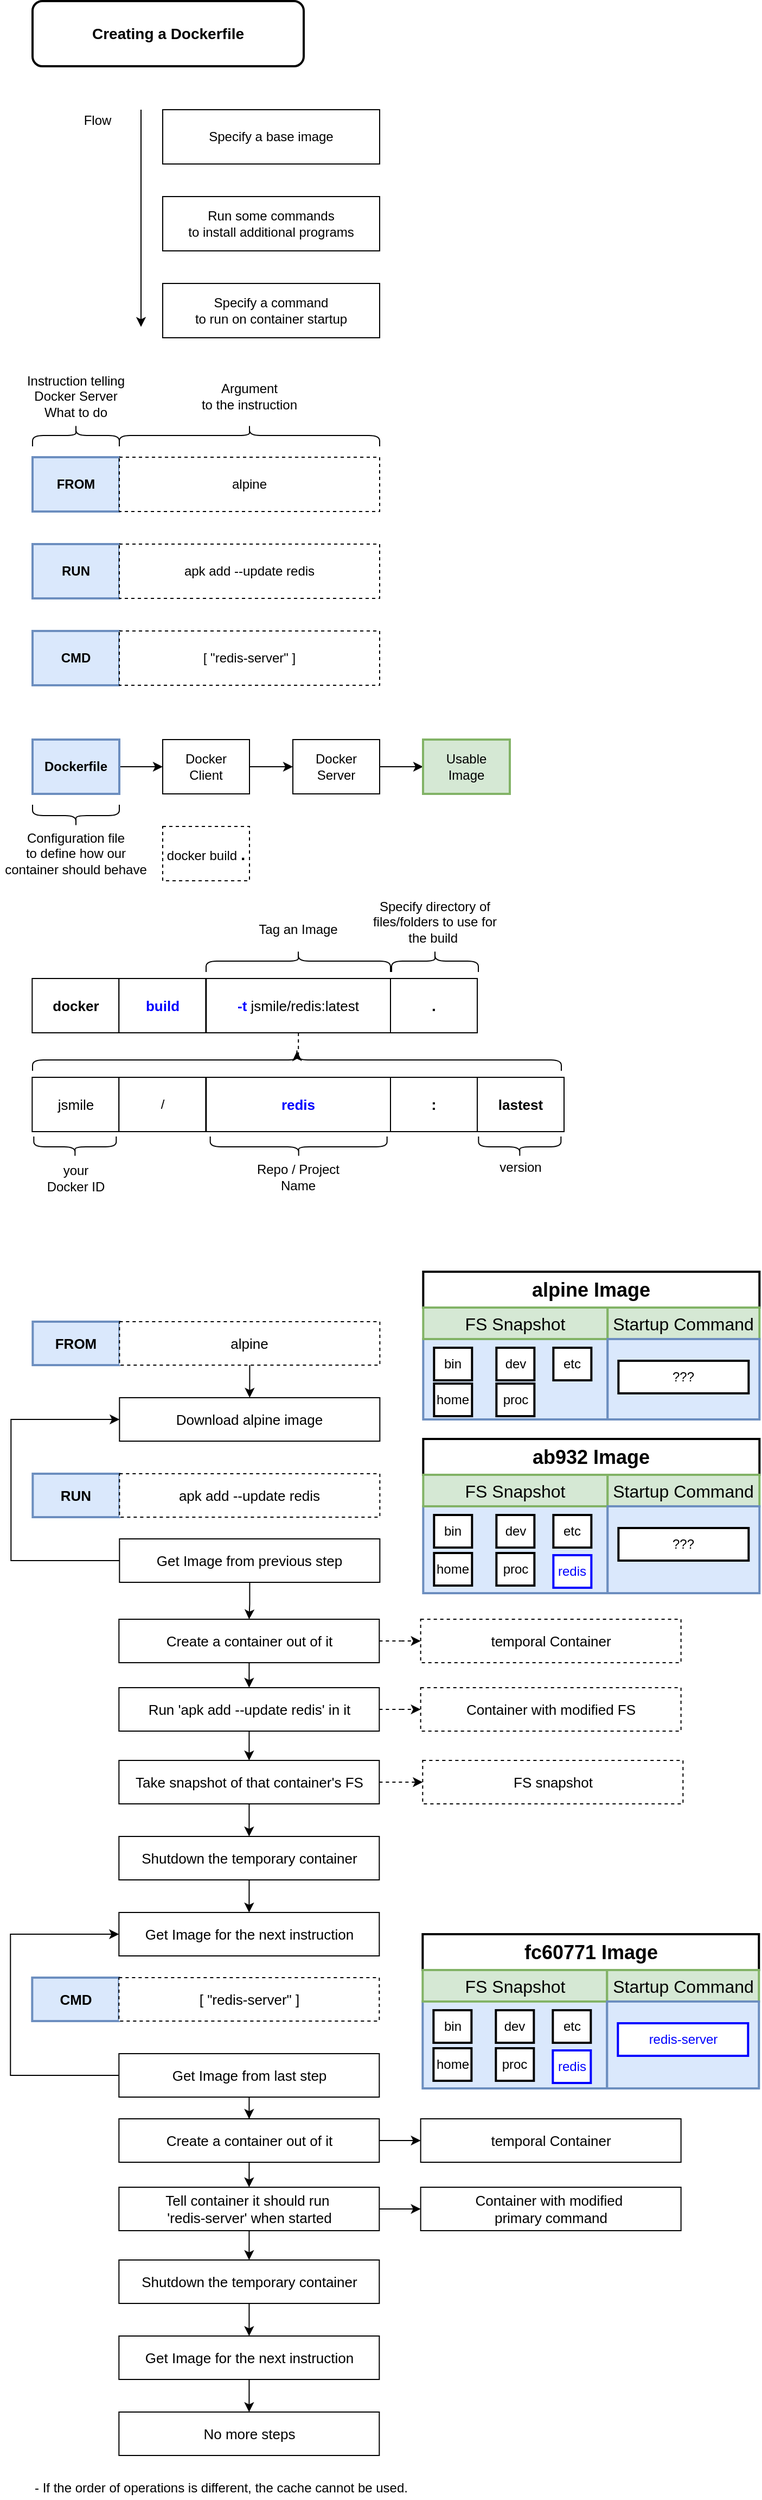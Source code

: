 <mxfile version="12.6.4" type="device"><diagram id="Uy5Cbin3FqZCIpAdYSjc" name="Page-1"><mxGraphModel dx="1635" dy="812" grid="1" gridSize="10" guides="1" tooltips="1" connect="1" arrows="1" fold="1" page="1" pageScale="1" pageWidth="827" pageHeight="1169" math="0" shadow="0"><root><mxCell id="0"/><mxCell id="1" parent="0"/><mxCell id="kt8GUu6DFn0lMNwV5Ej0-1" value="Specify a base image" style="rounded=0;whiteSpace=wrap;html=1;fontSize=12;" parent="1" vertex="1"><mxGeometry x="160" y="120" width="200" height="50" as="geometry"/></mxCell><mxCell id="kt8GUu6DFn0lMNwV5Ej0-2" value="Run some commands &lt;br style=&quot;font-size: 12px;&quot;&gt;to install additional programs" style="rounded=0;whiteSpace=wrap;html=1;fontSize=12;" parent="1" vertex="1"><mxGeometry x="160" y="200" width="200" height="50" as="geometry"/></mxCell><mxCell id="kt8GUu6DFn0lMNwV5Ej0-3" value="Specify a command &lt;br style=&quot;font-size: 12px;&quot;&gt;to run on container startup" style="rounded=0;whiteSpace=wrap;html=1;fontSize=12;" parent="1" vertex="1"><mxGeometry x="160" y="280" width="200" height="50" as="geometry"/></mxCell><mxCell id="kt8GUu6DFn0lMNwV5Ej0-4" value="" style="endArrow=classic;html=1;fontSize=12;" parent="1" edge="1"><mxGeometry width="50" height="50" relative="1" as="geometry"><mxPoint x="140" y="120" as="sourcePoint"/><mxPoint x="140" y="320" as="targetPoint"/></mxGeometry></mxCell><mxCell id="kt8GUu6DFn0lMNwV5Ej0-5" value="Flow" style="text;html=1;strokeColor=none;fillColor=none;align=center;verticalAlign=middle;whiteSpace=wrap;rounded=0;fontSize=12;" parent="1" vertex="1"><mxGeometry x="80" y="120" width="40" height="20" as="geometry"/></mxCell><mxCell id="kt8GUu6DFn0lMNwV5Ej0-7" value="&lt;font style=&quot;font-size: 14px&quot;&gt;&lt;b&gt;Creating a Dockerfile&lt;/b&gt;&lt;/font&gt;" style="rounded=1;whiteSpace=wrap;html=1;strokeWidth=2;" parent="1" vertex="1"><mxGeometry x="40" y="20" width="250" height="60" as="geometry"/></mxCell><mxCell id="kt8GUu6DFn0lMNwV5Ej0-8" value="FROM" style="rounded=0;whiteSpace=wrap;html=1;fontSize=12;fillColor=#dae8fc;strokeColor=#6c8ebf;strokeWidth=2;fontStyle=1" parent="1" vertex="1"><mxGeometry x="40" y="440" width="80" height="50" as="geometry"/></mxCell><mxCell id="kt8GUu6DFn0lMNwV5Ej0-9" value="alpine" style="rounded=0;whiteSpace=wrap;html=1;fontSize=12;dashed=1;" parent="1" vertex="1"><mxGeometry x="120" y="440" width="240" height="50" as="geometry"/></mxCell><mxCell id="kt8GUu6DFn0lMNwV5Ej0-10" value="" style="shape=curlyBracket;whiteSpace=wrap;html=1;rounded=1;strokeWidth=1;fontSize=12;rotation=90;" parent="1" vertex="1"><mxGeometry x="70" y="380" width="20" height="80" as="geometry"/></mxCell><mxCell id="kt8GUu6DFn0lMNwV5Ej0-11" value="Instruction telling Docker Server&lt;br&gt;What to do" style="text;html=1;strokeColor=none;fillColor=none;align=center;verticalAlign=middle;whiteSpace=wrap;rounded=0;fontSize=12;" parent="1" vertex="1"><mxGeometry x="20" y="359" width="120" height="50" as="geometry"/></mxCell><mxCell id="kt8GUu6DFn0lMNwV5Ej0-13" value="" style="shape=curlyBracket;whiteSpace=wrap;html=1;rounded=1;strokeWidth=1;fontSize=12;rotation=90;" parent="1" vertex="1"><mxGeometry x="230" y="300" width="20" height="240" as="geometry"/></mxCell><mxCell id="kt8GUu6DFn0lMNwV5Ej0-14" value="Argument &lt;br&gt;to the instruction" style="text;html=1;strokeColor=none;fillColor=none;align=center;verticalAlign=middle;whiteSpace=wrap;rounded=0;fontSize=12;" parent="1" vertex="1"><mxGeometry x="180" y="359" width="120" height="50" as="geometry"/></mxCell><mxCell id="kt8GUu6DFn0lMNwV5Ej0-15" value="RUN" style="rounded=0;whiteSpace=wrap;html=1;fontSize=12;fillColor=#dae8fc;strokeColor=#6c8ebf;strokeWidth=2;fontStyle=1" parent="1" vertex="1"><mxGeometry x="40" y="520" width="80" height="50" as="geometry"/></mxCell><mxCell id="kt8GUu6DFn0lMNwV5Ej0-16" value="apk add --update redis" style="rounded=0;whiteSpace=wrap;html=1;fontSize=12;dashed=1;" parent="1" vertex="1"><mxGeometry x="120" y="520" width="240" height="50" as="geometry"/></mxCell><mxCell id="kt8GUu6DFn0lMNwV5Ej0-17" value="CMD" style="rounded=0;whiteSpace=wrap;html=1;fontSize=12;fillColor=#dae8fc;strokeColor=#6c8ebf;strokeWidth=2;fontStyle=1" parent="1" vertex="1"><mxGeometry x="40" y="600" width="80" height="50" as="geometry"/></mxCell><mxCell id="kt8GUu6DFn0lMNwV5Ej0-18" value="[ &quot;redis-server&quot; ]" style="rounded=0;whiteSpace=wrap;html=1;fontSize=12;dashed=1;" parent="1" vertex="1"><mxGeometry x="120" y="600" width="240" height="50" as="geometry"/></mxCell><mxCell id="kt8GUu6DFn0lMNwV5Ej0-25" style="edgeStyle=orthogonalEdgeStyle;rounded=0;orthogonalLoop=1;jettySize=auto;html=1;entryX=0;entryY=0.5;entryDx=0;entryDy=0;fontSize=12;" parent="1" source="kt8GUu6DFn0lMNwV5Ej0-19" target="kt8GUu6DFn0lMNwV5Ej0-21" edge="1"><mxGeometry relative="1" as="geometry"/></mxCell><mxCell id="kt8GUu6DFn0lMNwV5Ej0-19" value="Dockerfile" style="rounded=0;whiteSpace=wrap;html=1;fontSize=12;fillColor=#dae8fc;strokeColor=#6c8ebf;strokeWidth=2;fontStyle=1" parent="1" vertex="1"><mxGeometry x="40" y="700" width="80" height="50" as="geometry"/></mxCell><mxCell id="kt8GUu6DFn0lMNwV5Ej0-26" style="edgeStyle=orthogonalEdgeStyle;rounded=0;orthogonalLoop=1;jettySize=auto;html=1;entryX=0;entryY=0.5;entryDx=0;entryDy=0;fontSize=12;" parent="1" source="kt8GUu6DFn0lMNwV5Ej0-21" target="kt8GUu6DFn0lMNwV5Ej0-22" edge="1"><mxGeometry relative="1" as="geometry"/></mxCell><mxCell id="kt8GUu6DFn0lMNwV5Ej0-21" value="Docker&lt;br&gt;Client" style="rounded=0;whiteSpace=wrap;html=1;strokeWidth=1;fontSize=12;" parent="1" vertex="1"><mxGeometry x="160" y="700" width="80" height="50" as="geometry"/></mxCell><mxCell id="kt8GUu6DFn0lMNwV5Ej0-27" style="edgeStyle=orthogonalEdgeStyle;rounded=0;orthogonalLoop=1;jettySize=auto;html=1;entryX=0;entryY=0.5;entryDx=0;entryDy=0;fontSize=12;" parent="1" source="kt8GUu6DFn0lMNwV5Ej0-22" target="kt8GUu6DFn0lMNwV5Ej0-23" edge="1"><mxGeometry relative="1" as="geometry"/></mxCell><mxCell id="kt8GUu6DFn0lMNwV5Ej0-22" value="Docker&lt;br&gt;Server" style="rounded=0;whiteSpace=wrap;html=1;strokeWidth=1;fontSize=12;" parent="1" vertex="1"><mxGeometry x="280" y="700" width="80" height="50" as="geometry"/></mxCell><mxCell id="kt8GUu6DFn0lMNwV5Ej0-23" value="Usable&lt;br&gt;Image" style="rounded=0;whiteSpace=wrap;html=1;strokeWidth=2;fontSize=12;fillColor=#d5e8d4;strokeColor=#82b366;" parent="1" vertex="1"><mxGeometry x="400" y="700" width="80" height="50" as="geometry"/></mxCell><mxCell id="kt8GUu6DFn0lMNwV5Ej0-28" value="" style="shape=curlyBracket;whiteSpace=wrap;html=1;rounded=1;strokeWidth=1;fontSize=12;rotation=-90;" parent="1" vertex="1"><mxGeometry x="70" y="730" width="20" height="80" as="geometry"/></mxCell><mxCell id="kt8GUu6DFn0lMNwV5Ej0-29" value="Configuration file&lt;br&gt;to define how our container should behave" style="text;html=1;strokeColor=none;fillColor=none;align=center;verticalAlign=middle;whiteSpace=wrap;rounded=0;fontSize=12;" parent="1" vertex="1"><mxGeometry x="10" y="780" width="140" height="50" as="geometry"/></mxCell><mxCell id="kt8GUu6DFn0lMNwV5Ej0-30" value="docker build &lt;b&gt;&lt;font style=&quot;font-size: 15px&quot;&gt;.&lt;/font&gt;&lt;/b&gt;" style="rounded=0;whiteSpace=wrap;html=1;fontSize=12;dashed=1;" parent="1" vertex="1"><mxGeometry x="160" y="780" width="80" height="50" as="geometry"/></mxCell><mxCell id="kt8GUu6DFn0lMNwV5Ej0-31" value="FROM" style="rounded=0;whiteSpace=wrap;html=1;fontSize=13;fillColor=#dae8fc;strokeColor=#6c8ebf;strokeWidth=2;fontStyle=1" parent="1" vertex="1"><mxGeometry x="40.17" y="1236" width="80" height="40" as="geometry"/></mxCell><mxCell id="kt8GUu6DFn0lMNwV5Ej0-35" style="edgeStyle=orthogonalEdgeStyle;rounded=0;orthogonalLoop=1;jettySize=auto;html=1;entryX=0.5;entryY=0;entryDx=0;entryDy=0;fontSize=12;" parent="1" source="kt8GUu6DFn0lMNwV5Ej0-32" target="kt8GUu6DFn0lMNwV5Ej0-34" edge="1"><mxGeometry relative="1" as="geometry"/></mxCell><mxCell id="kt8GUu6DFn0lMNwV5Ej0-32" value="alpine" style="rounded=0;whiteSpace=wrap;html=1;fontSize=13;dashed=1;" parent="1" vertex="1"><mxGeometry x="120.17" y="1236" width="240" height="40" as="geometry"/></mxCell><mxCell id="kt8GUu6DFn0lMNwV5Ej0-34" value="Download alpine image" style="rounded=0;whiteSpace=wrap;html=1;fontSize=13;" parent="1" vertex="1"><mxGeometry x="120.17" y="1306" width="240" height="40" as="geometry"/></mxCell><mxCell id="kt8GUu6DFn0lMNwV5Ej0-36" value="RUN" style="rounded=0;whiteSpace=wrap;html=1;fontSize=13;fillColor=#dae8fc;strokeColor=#6c8ebf;strokeWidth=2;fontStyle=1" parent="1" vertex="1"><mxGeometry x="40.17" y="1376" width="80" height="40" as="geometry"/></mxCell><mxCell id="kt8GUu6DFn0lMNwV5Ej0-37" value="apk add --update redis" style="rounded=0;whiteSpace=wrap;html=1;fontSize=13;dashed=1;" parent="1" vertex="1"><mxGeometry x="120.17" y="1376" width="240" height="40" as="geometry"/></mxCell><mxCell id="kt8GUu6DFn0lMNwV5Ej0-40" style="edgeStyle=orthogonalEdgeStyle;rounded=0;orthogonalLoop=1;jettySize=auto;html=1;entryX=0;entryY=0.5;entryDx=0;entryDy=0;fontSize=12;exitX=0;exitY=0.5;exitDx=0;exitDy=0;" parent="1" source="kt8GUu6DFn0lMNwV5Ej0-38" target="kt8GUu6DFn0lMNwV5Ej0-34" edge="1"><mxGeometry relative="1" as="geometry"><Array as="points"><mxPoint x="20.17" y="1456"/><mxPoint x="20.17" y="1326"/></Array></mxGeometry></mxCell><mxCell id="kt8GUu6DFn0lMNwV5Ej0-45" style="edgeStyle=orthogonalEdgeStyle;rounded=0;orthogonalLoop=1;jettySize=auto;html=1;entryX=0.5;entryY=0;entryDx=0;entryDy=0;fontSize=12;" parent="1" source="kt8GUu6DFn0lMNwV5Ej0-38" target="kt8GUu6DFn0lMNwV5Ej0-41" edge="1"><mxGeometry relative="1" as="geometry"/></mxCell><mxCell id="kt8GUu6DFn0lMNwV5Ej0-38" value="Get Image from previous step" style="rounded=0;whiteSpace=wrap;html=1;fontSize=13;" parent="1" vertex="1"><mxGeometry x="120.17" y="1436" width="240" height="40" as="geometry"/></mxCell><mxCell id="kt8GUu6DFn0lMNwV5Ej0-48" style="edgeStyle=orthogonalEdgeStyle;rounded=0;orthogonalLoop=1;jettySize=auto;html=1;entryX=0;entryY=0.5;entryDx=0;entryDy=0;fontSize=12;dashed=1;" parent="1" source="kt8GUu6DFn0lMNwV5Ej0-41" target="kt8GUu6DFn0lMNwV5Ej0-42" edge="1"><mxGeometry relative="1" as="geometry"/></mxCell><mxCell id="kt8GUu6DFn0lMNwV5Ej0-53" style="edgeStyle=orthogonalEdgeStyle;rounded=0;orthogonalLoop=1;jettySize=auto;html=1;entryX=0.5;entryY=0;entryDx=0;entryDy=0;fontSize=12;" parent="1" source="kt8GUu6DFn0lMNwV5Ej0-41" target="kt8GUu6DFn0lMNwV5Ej0-46" edge="1"><mxGeometry relative="1" as="geometry"/></mxCell><mxCell id="kt8GUu6DFn0lMNwV5Ej0-41" value="Create a container out of it" style="rounded=0;whiteSpace=wrap;html=1;fontSize=13;" parent="1" vertex="1"><mxGeometry x="119.67" y="1510" width="240" height="40" as="geometry"/></mxCell><mxCell id="kt8GUu6DFn0lMNwV5Ej0-42" value="temporal Container" style="rounded=0;whiteSpace=wrap;html=1;fontSize=13;dashed=1;" parent="1" vertex="1"><mxGeometry x="397.82" y="1510" width="240" height="40" as="geometry"/></mxCell><mxCell id="kt8GUu6DFn0lMNwV5Ej0-49" style="edgeStyle=orthogonalEdgeStyle;rounded=0;orthogonalLoop=1;jettySize=auto;html=1;entryX=0;entryY=0.5;entryDx=0;entryDy=0;fontSize=12;dashed=1;" parent="1" source="kt8GUu6DFn0lMNwV5Ej0-46" target="kt8GUu6DFn0lMNwV5Ej0-47" edge="1"><mxGeometry relative="1" as="geometry"/></mxCell><mxCell id="kt8GUu6DFn0lMNwV5Ej0-54" style="edgeStyle=orthogonalEdgeStyle;rounded=0;orthogonalLoop=1;jettySize=auto;html=1;entryX=0.5;entryY=0;entryDx=0;entryDy=0;fontSize=12;" parent="1" source="kt8GUu6DFn0lMNwV5Ej0-46" target="kt8GUu6DFn0lMNwV5Ej0-50" edge="1"><mxGeometry relative="1" as="geometry"/></mxCell><mxCell id="kt8GUu6DFn0lMNwV5Ej0-46" value="Run 'apk add --update redis' in it" style="rounded=0;whiteSpace=wrap;html=1;fontSize=13;" parent="1" vertex="1"><mxGeometry x="119.67" y="1573" width="240" height="40" as="geometry"/></mxCell><mxCell id="kt8GUu6DFn0lMNwV5Ej0-47" value="Container with modified FS" style="rounded=0;whiteSpace=wrap;html=1;fontSize=13;dashed=1;" parent="1" vertex="1"><mxGeometry x="397.82" y="1573" width="240" height="40" as="geometry"/></mxCell><mxCell id="kt8GUu6DFn0lMNwV5Ej0-52" style="edgeStyle=orthogonalEdgeStyle;rounded=0;orthogonalLoop=1;jettySize=auto;html=1;entryX=0;entryY=0.5;entryDx=0;entryDy=0;fontSize=12;dashed=1;" parent="1" source="kt8GUu6DFn0lMNwV5Ej0-50" target="kt8GUu6DFn0lMNwV5Ej0-51" edge="1"><mxGeometry relative="1" as="geometry"/></mxCell><mxCell id="kt8GUu6DFn0lMNwV5Ej0-56" style="edgeStyle=orthogonalEdgeStyle;rounded=0;orthogonalLoop=1;jettySize=auto;html=1;entryX=0.5;entryY=0;entryDx=0;entryDy=0;fontSize=12;" parent="1" source="kt8GUu6DFn0lMNwV5Ej0-50" target="kt8GUu6DFn0lMNwV5Ej0-55" edge="1"><mxGeometry relative="1" as="geometry"/></mxCell><mxCell id="kt8GUu6DFn0lMNwV5Ej0-50" value="Take snapshot of that container's FS" style="rounded=0;whiteSpace=wrap;html=1;fontSize=13;" parent="1" vertex="1"><mxGeometry x="119.67" y="1640" width="240" height="40" as="geometry"/></mxCell><mxCell id="kt8GUu6DFn0lMNwV5Ej0-51" value="FS snapshot" style="rounded=0;whiteSpace=wrap;html=1;fontSize=13;dashed=1;" parent="1" vertex="1"><mxGeometry x="399.67" y="1640" width="240" height="40" as="geometry"/></mxCell><mxCell id="kt8GUu6DFn0lMNwV5Ej0-60" style="edgeStyle=orthogonalEdgeStyle;rounded=0;orthogonalLoop=1;jettySize=auto;html=1;entryX=0.5;entryY=0;entryDx=0;entryDy=0;fontSize=12;" parent="1" source="kt8GUu6DFn0lMNwV5Ej0-55" target="kt8GUu6DFn0lMNwV5Ej0-59" edge="1"><mxGeometry relative="1" as="geometry"/></mxCell><mxCell id="kt8GUu6DFn0lMNwV5Ej0-55" value="Shutdown the temporary container" style="rounded=0;whiteSpace=wrap;html=1;fontSize=13;" parent="1" vertex="1"><mxGeometry x="119.67" y="1710" width="240" height="40" as="geometry"/></mxCell><mxCell id="kt8GUu6DFn0lMNwV5Ej0-57" value="CMD" style="rounded=0;whiteSpace=wrap;html=1;fontSize=13;fillColor=#dae8fc;strokeColor=#6c8ebf;strokeWidth=2;fontStyle=1" parent="1" vertex="1"><mxGeometry x="39.67" y="1840" width="80" height="40" as="geometry"/></mxCell><mxCell id="kt8GUu6DFn0lMNwV5Ej0-58" value="[ &quot;redis-server&quot; ]" style="rounded=0;whiteSpace=wrap;html=1;fontSize=13;dashed=1;" parent="1" vertex="1"><mxGeometry x="119.67" y="1840" width="240" height="40" as="geometry"/></mxCell><mxCell id="kt8GUu6DFn0lMNwV5Ej0-59" value="Get Image for the next instruction" style="rounded=0;whiteSpace=wrap;html=1;fontSize=13;" parent="1" vertex="1"><mxGeometry x="119.67" y="1780" width="240" height="40" as="geometry"/></mxCell><mxCell id="kt8GUu6DFn0lMNwV5Ej0-61" style="edgeStyle=orthogonalEdgeStyle;rounded=0;orthogonalLoop=1;jettySize=auto;html=1;entryX=0.5;entryY=0;entryDx=0;entryDy=0;fontSize=12;" parent="1" source="kt8GUu6DFn0lMNwV5Ej0-62" target="kt8GUu6DFn0lMNwV5Ej0-65" edge="1"><mxGeometry relative="1" as="geometry"/></mxCell><mxCell id="kt8GUu6DFn0lMNwV5Ej0-78" style="edgeStyle=orthogonalEdgeStyle;rounded=0;orthogonalLoop=1;jettySize=auto;html=1;entryX=0;entryY=0.5;entryDx=0;entryDy=0;fontSize=12;exitX=0;exitY=0.5;exitDx=0;exitDy=0;" parent="1" source="kt8GUu6DFn0lMNwV5Ej0-62" target="kt8GUu6DFn0lMNwV5Ej0-59" edge="1"><mxGeometry relative="1" as="geometry"><Array as="points"><mxPoint x="19.67" y="1930"/><mxPoint x="19.67" y="1800"/></Array></mxGeometry></mxCell><mxCell id="kt8GUu6DFn0lMNwV5Ej0-62" value="Get Image from last step" style="rounded=0;whiteSpace=wrap;html=1;fontSize=13;" parent="1" vertex="1"><mxGeometry x="119.67" y="1910" width="240" height="40" as="geometry"/></mxCell><mxCell id="kt8GUu6DFn0lMNwV5Ej0-63" style="edgeStyle=orthogonalEdgeStyle;rounded=0;orthogonalLoop=1;jettySize=auto;html=1;entryX=0;entryY=0.5;entryDx=0;entryDy=0;fontSize=12;" parent="1" source="kt8GUu6DFn0lMNwV5Ej0-65" target="kt8GUu6DFn0lMNwV5Ej0-66" edge="1"><mxGeometry relative="1" as="geometry"/></mxCell><mxCell id="kt8GUu6DFn0lMNwV5Ej0-64" style="edgeStyle=orthogonalEdgeStyle;rounded=0;orthogonalLoop=1;jettySize=auto;html=1;entryX=0.5;entryY=0;entryDx=0;entryDy=0;fontSize=12;" parent="1" source="kt8GUu6DFn0lMNwV5Ej0-65" target="kt8GUu6DFn0lMNwV5Ej0-69" edge="1"><mxGeometry relative="1" as="geometry"/></mxCell><mxCell id="kt8GUu6DFn0lMNwV5Ej0-65" value="Create a container out of it" style="rounded=0;whiteSpace=wrap;html=1;fontSize=13;" parent="1" vertex="1"><mxGeometry x="119.67" y="1970" width="240" height="40" as="geometry"/></mxCell><mxCell id="kt8GUu6DFn0lMNwV5Ej0-66" value="temporal Container" style="rounded=0;whiteSpace=wrap;html=1;fontSize=13;" parent="1" vertex="1"><mxGeometry x="397.82" y="1970" width="240" height="40" as="geometry"/></mxCell><mxCell id="kt8GUu6DFn0lMNwV5Ej0-67" style="edgeStyle=orthogonalEdgeStyle;rounded=0;orthogonalLoop=1;jettySize=auto;html=1;entryX=0;entryY=0.5;entryDx=0;entryDy=0;fontSize=12;" parent="1" source="kt8GUu6DFn0lMNwV5Ej0-69" target="kt8GUu6DFn0lMNwV5Ej0-70" edge="1"><mxGeometry relative="1" as="geometry"/></mxCell><mxCell id="kt8GUu6DFn0lMNwV5Ej0-68" style="edgeStyle=orthogonalEdgeStyle;rounded=0;orthogonalLoop=1;jettySize=auto;html=1;entryX=0.5;entryY=0;entryDx=0;entryDy=0;fontSize=12;" parent="1" source="kt8GUu6DFn0lMNwV5Ej0-69" target="kt8GUu6DFn0lMNwV5Ej0-73" edge="1"><mxGeometry relative="1" as="geometry"/></mxCell><mxCell id="kt8GUu6DFn0lMNwV5Ej0-69" value="Tell container it should run&amp;nbsp;&lt;br style=&quot;font-size: 13px;&quot;&gt;'redis-server' when started" style="rounded=0;whiteSpace=wrap;html=1;fontSize=13;" parent="1" vertex="1"><mxGeometry x="119.67" y="2033" width="240" height="40" as="geometry"/></mxCell><mxCell id="kt8GUu6DFn0lMNwV5Ej0-70" value="Container with modified&amp;nbsp;&lt;br style=&quot;font-size: 13px;&quot;&gt;primary command" style="rounded=0;whiteSpace=wrap;html=1;fontSize=13;" parent="1" vertex="1"><mxGeometry x="397.82" y="2033" width="240" height="40" as="geometry"/></mxCell><mxCell id="kt8GUu6DFn0lMNwV5Ej0-72" style="edgeStyle=orthogonalEdgeStyle;rounded=0;orthogonalLoop=1;jettySize=auto;html=1;entryX=0.5;entryY=0;entryDx=0;entryDy=0;fontSize=12;" parent="1" source="kt8GUu6DFn0lMNwV5Ej0-73" target="kt8GUu6DFn0lMNwV5Ej0-76" edge="1"><mxGeometry relative="1" as="geometry"/></mxCell><mxCell id="kt8GUu6DFn0lMNwV5Ej0-73" value="Shutdown the temporary container" style="rounded=0;whiteSpace=wrap;html=1;fontSize=13;" parent="1" vertex="1"><mxGeometry x="119.67" y="2100" width="240" height="40" as="geometry"/></mxCell><mxCell id="kt8GUu6DFn0lMNwV5Ej0-75" style="edgeStyle=orthogonalEdgeStyle;rounded=0;orthogonalLoop=1;jettySize=auto;html=1;entryX=0.5;entryY=0;entryDx=0;entryDy=0;fontSize=12;" parent="1" source="kt8GUu6DFn0lMNwV5Ej0-76" target="kt8GUu6DFn0lMNwV5Ej0-77" edge="1"><mxGeometry relative="1" as="geometry"/></mxCell><mxCell id="kt8GUu6DFn0lMNwV5Ej0-76" value="Get Image for the next instruction" style="rounded=0;whiteSpace=wrap;html=1;fontSize=13;" parent="1" vertex="1"><mxGeometry x="119.67" y="2170" width="240" height="40" as="geometry"/></mxCell><mxCell id="kt8GUu6DFn0lMNwV5Ej0-77" value="No more steps" style="rounded=0;whiteSpace=wrap;html=1;fontSize=13;" parent="1" vertex="1"><mxGeometry x="119.67" y="2240" width="240" height="40" as="geometry"/></mxCell><mxCell id="kt8GUu6DFn0lMNwV5Ej0-79" value="" style="rounded=0;whiteSpace=wrap;html=1;strokeWidth=2;fontSize=14;align=center;fillColor=#dae8fc;strokeColor=#6c8ebf;" parent="1" vertex="1"><mxGeometry x="400.17" y="1252" width="170" height="74" as="geometry"/></mxCell><mxCell id="kt8GUu6DFn0lMNwV5Ej0-80" value="alpine Image" style="rounded=0;whiteSpace=wrap;html=1;strokeWidth=2;fontSize=18;align=center;fillColor=#ffffff;strokeColor=#000000;fontStyle=1" parent="1" vertex="1"><mxGeometry x="400.17" y="1190" width="310" height="33" as="geometry"/></mxCell><mxCell id="kt8GUu6DFn0lMNwV5Ej0-81" value="bin" style="rounded=0;whiteSpace=wrap;html=1;strokeWidth=2;fontSize=12;align=center;" parent="1" vertex="1"><mxGeometry x="410.17" y="1260" width="35" height="30" as="geometry"/></mxCell><mxCell id="kt8GUu6DFn0lMNwV5Ej0-82" value="FS Snapshot" style="rounded=0;whiteSpace=wrap;html=1;strokeWidth=2;fontSize=16;align=center;fillColor=#d5e8d4;strokeColor=#82b366;fontStyle=0" parent="1" vertex="1"><mxGeometry x="400.17" y="1223" width="170" height="29" as="geometry"/></mxCell><mxCell id="kt8GUu6DFn0lMNwV5Ej0-83" value="Startup Command" style="rounded=0;whiteSpace=wrap;html=1;strokeWidth=2;fontSize=16;align=center;fillColor=#d5e8d4;strokeColor=#82b366;fontStyle=0" parent="1" vertex="1"><mxGeometry x="570.17" y="1223" width="140" height="29" as="geometry"/></mxCell><mxCell id="kt8GUu6DFn0lMNwV5Ej0-84" value="" style="rounded=0;whiteSpace=wrap;html=1;strokeWidth=2;fontSize=14;align=center;fillColor=#dae8fc;strokeColor=#6c8ebf;" parent="1" vertex="1"><mxGeometry x="570.17" y="1252" width="140" height="74" as="geometry"/></mxCell><mxCell id="kt8GUu6DFn0lMNwV5Ej0-85" value="???" style="rounded=0;whiteSpace=wrap;html=1;strokeWidth=2;fontSize=12;align=center;" parent="1" vertex="1"><mxGeometry x="580.17" y="1272" width="120" height="30" as="geometry"/></mxCell><mxCell id="kt8GUu6DFn0lMNwV5Ej0-86" value="dev" style="rounded=0;whiteSpace=wrap;html=1;strokeWidth=2;fontSize=12;align=center;" parent="1" vertex="1"><mxGeometry x="467.67" y="1260" width="35" height="30" as="geometry"/></mxCell><mxCell id="kt8GUu6DFn0lMNwV5Ej0-87" value="etc" style="rounded=0;whiteSpace=wrap;html=1;strokeWidth=2;fontSize=12;align=center;" parent="1" vertex="1"><mxGeometry x="520.17" y="1260" width="35" height="30" as="geometry"/></mxCell><mxCell id="kt8GUu6DFn0lMNwV5Ej0-89" value="home" style="rounded=0;whiteSpace=wrap;html=1;strokeWidth=2;fontSize=12;align=center;" parent="1" vertex="1"><mxGeometry x="410.17" y="1293" width="35" height="30" as="geometry"/></mxCell><mxCell id="kt8GUu6DFn0lMNwV5Ej0-90" value="proc" style="rounded=0;whiteSpace=wrap;html=1;strokeWidth=2;fontSize=12;align=center;" parent="1" vertex="1"><mxGeometry x="467.67" y="1293" width="35" height="30" as="geometry"/></mxCell><mxCell id="kt8GUu6DFn0lMNwV5Ej0-91" value="" style="rounded=0;whiteSpace=wrap;html=1;strokeWidth=2;fontSize=14;align=center;fillColor=#dae8fc;strokeColor=#6c8ebf;" parent="1" vertex="1"><mxGeometry x="400.17" y="1406" width="170" height="80" as="geometry"/></mxCell><mxCell id="kt8GUu6DFn0lMNwV5Ej0-92" value="ab932 Image" style="rounded=0;whiteSpace=wrap;html=1;strokeWidth=2;fontSize=18;align=center;fillColor=#ffffff;strokeColor=#000000;fontStyle=1" parent="1" vertex="1"><mxGeometry x="400.17" y="1344" width="310" height="33" as="geometry"/></mxCell><mxCell id="kt8GUu6DFn0lMNwV5Ej0-93" value="bin" style="rounded=0;whiteSpace=wrap;html=1;strokeWidth=2;fontSize=12;align=center;" parent="1" vertex="1"><mxGeometry x="410.17" y="1414" width="35" height="30" as="geometry"/></mxCell><mxCell id="kt8GUu6DFn0lMNwV5Ej0-94" value="FS Snapshot" style="rounded=0;whiteSpace=wrap;html=1;strokeWidth=2;fontSize=16;align=center;fillColor=#d5e8d4;strokeColor=#82b366;fontStyle=0" parent="1" vertex="1"><mxGeometry x="400.17" y="1377" width="170" height="29" as="geometry"/></mxCell><mxCell id="kt8GUu6DFn0lMNwV5Ej0-95" value="Startup Command" style="rounded=0;whiteSpace=wrap;html=1;strokeWidth=2;fontSize=16;align=center;fillColor=#d5e8d4;strokeColor=#82b366;fontStyle=0" parent="1" vertex="1"><mxGeometry x="570.17" y="1377" width="140" height="29" as="geometry"/></mxCell><mxCell id="kt8GUu6DFn0lMNwV5Ej0-96" value="" style="rounded=0;whiteSpace=wrap;html=1;strokeWidth=2;fontSize=14;align=center;fillColor=#dae8fc;strokeColor=#6c8ebf;" parent="1" vertex="1"><mxGeometry x="570.17" y="1406" width="140" height="80" as="geometry"/></mxCell><mxCell id="kt8GUu6DFn0lMNwV5Ej0-97" value="???" style="rounded=0;whiteSpace=wrap;html=1;strokeWidth=2;fontSize=12;align=center;" parent="1" vertex="1"><mxGeometry x="580.17" y="1426" width="120" height="30" as="geometry"/></mxCell><mxCell id="kt8GUu6DFn0lMNwV5Ej0-98" value="dev" style="rounded=0;whiteSpace=wrap;html=1;strokeWidth=2;fontSize=12;align=center;" parent="1" vertex="1"><mxGeometry x="467.67" y="1414" width="35" height="30" as="geometry"/></mxCell><mxCell id="kt8GUu6DFn0lMNwV5Ej0-99" value="etc" style="rounded=0;whiteSpace=wrap;html=1;strokeWidth=2;fontSize=12;align=center;" parent="1" vertex="1"><mxGeometry x="520.17" y="1414" width="35" height="30" as="geometry"/></mxCell><mxCell id="kt8GUu6DFn0lMNwV5Ej0-100" value="home" style="rounded=0;whiteSpace=wrap;html=1;strokeWidth=2;fontSize=12;align=center;" parent="1" vertex="1"><mxGeometry x="410.17" y="1449" width="35" height="30" as="geometry"/></mxCell><mxCell id="kt8GUu6DFn0lMNwV5Ej0-101" value="proc" style="rounded=0;whiteSpace=wrap;html=1;strokeWidth=2;fontSize=12;align=center;" parent="1" vertex="1"><mxGeometry x="467.67" y="1449" width="35" height="30" as="geometry"/></mxCell><mxCell id="kt8GUu6DFn0lMNwV5Ej0-102" value="&lt;font color=&quot;#0000ff&quot;&gt;redis&lt;/font&gt;" style="rounded=0;whiteSpace=wrap;html=1;strokeWidth=2;fontSize=12;align=center;strokeColor=#0000FF;" parent="1" vertex="1"><mxGeometry x="520.17" y="1451" width="35" height="30" as="geometry"/></mxCell><mxCell id="kt8GUu6DFn0lMNwV5Ej0-104" value="" style="rounded=0;whiteSpace=wrap;html=1;strokeWidth=2;fontSize=14;align=center;fillColor=#dae8fc;strokeColor=#6c8ebf;" parent="1" vertex="1"><mxGeometry x="399.67" y="1862" width="170" height="80" as="geometry"/></mxCell><mxCell id="kt8GUu6DFn0lMNwV5Ej0-105" value="fc60771 Image" style="rounded=0;whiteSpace=wrap;html=1;strokeWidth=2;fontSize=18;align=center;fillColor=#ffffff;strokeColor=#000000;fontStyle=1" parent="1" vertex="1"><mxGeometry x="399.67" y="1800" width="310" height="33" as="geometry"/></mxCell><mxCell id="kt8GUu6DFn0lMNwV5Ej0-106" value="bin" style="rounded=0;whiteSpace=wrap;html=1;strokeWidth=2;fontSize=12;align=center;" parent="1" vertex="1"><mxGeometry x="409.67" y="1870" width="35" height="30" as="geometry"/></mxCell><mxCell id="kt8GUu6DFn0lMNwV5Ej0-107" value="FS Snapshot" style="rounded=0;whiteSpace=wrap;html=1;strokeWidth=2;fontSize=16;align=center;fillColor=#d5e8d4;strokeColor=#82b366;fontStyle=0" parent="1" vertex="1"><mxGeometry x="399.67" y="1833" width="170" height="29" as="geometry"/></mxCell><mxCell id="kt8GUu6DFn0lMNwV5Ej0-108" value="Startup Command" style="rounded=0;whiteSpace=wrap;html=1;strokeWidth=2;fontSize=16;align=center;fillColor=#d5e8d4;strokeColor=#82b366;fontStyle=0" parent="1" vertex="1"><mxGeometry x="569.67" y="1833" width="140" height="29" as="geometry"/></mxCell><mxCell id="kt8GUu6DFn0lMNwV5Ej0-109" value="" style="rounded=0;whiteSpace=wrap;html=1;strokeWidth=2;fontSize=14;align=center;fillColor=#dae8fc;strokeColor=#6c8ebf;" parent="1" vertex="1"><mxGeometry x="569.67" y="1862" width="140" height="80" as="geometry"/></mxCell><mxCell id="kt8GUu6DFn0lMNwV5Ej0-110" value="redis-server" style="rounded=0;whiteSpace=wrap;html=1;strokeWidth=2;fontSize=12;align=center;fontColor=#0000FF;strokeColor=#0000FF;" parent="1" vertex="1"><mxGeometry x="579.67" y="1882" width="120" height="30" as="geometry"/></mxCell><mxCell id="kt8GUu6DFn0lMNwV5Ej0-111" value="dev" style="rounded=0;whiteSpace=wrap;html=1;strokeWidth=2;fontSize=12;align=center;" parent="1" vertex="1"><mxGeometry x="467.17" y="1870" width="35" height="30" as="geometry"/></mxCell><mxCell id="kt8GUu6DFn0lMNwV5Ej0-112" value="etc" style="rounded=0;whiteSpace=wrap;html=1;strokeWidth=2;fontSize=12;align=center;" parent="1" vertex="1"><mxGeometry x="519.67" y="1870" width="35" height="30" as="geometry"/></mxCell><mxCell id="kt8GUu6DFn0lMNwV5Ej0-113" value="home" style="rounded=0;whiteSpace=wrap;html=1;strokeWidth=2;fontSize=12;align=center;" parent="1" vertex="1"><mxGeometry x="409.67" y="1905" width="35" height="30" as="geometry"/></mxCell><mxCell id="kt8GUu6DFn0lMNwV5Ej0-114" value="proc" style="rounded=0;whiteSpace=wrap;html=1;strokeWidth=2;fontSize=12;align=center;" parent="1" vertex="1"><mxGeometry x="467.17" y="1905" width="35" height="30" as="geometry"/></mxCell><mxCell id="kt8GUu6DFn0lMNwV5Ej0-115" value="&lt;font color=&quot;#0000ff&quot;&gt;redis&lt;/font&gt;" style="rounded=0;whiteSpace=wrap;html=1;strokeWidth=2;fontSize=12;align=center;strokeColor=#0000FF;" parent="1" vertex="1"><mxGeometry x="519.67" y="1907" width="35" height="30" as="geometry"/></mxCell><mxCell id="kt8GUu6DFn0lMNwV5Ej0-116" value="- If the order of operations is different, the cache cannot be used." style="text;html=1;strokeColor=none;fillColor=none;align=left;verticalAlign=middle;whiteSpace=wrap;rounded=0;dashed=1;fontSize=12;" parent="1" vertex="1"><mxGeometry x="39.67" y="2300" width="390" height="20" as="geometry"/></mxCell><mxCell id="kt8GUu6DFn0lMNwV5Ej0-117" value="docker" style="rounded=0;whiteSpace=wrap;html=1;strokeWidth=1;fontSize=13;fontStyle=1" parent="1" vertex="1"><mxGeometry x="39.67" y="920" width="80" height="50" as="geometry"/></mxCell><mxCell id="kt8GUu6DFn0lMNwV5Ej0-118" value="&lt;font color=&quot;#0000ff&quot;&gt;build&lt;/font&gt;" style="rounded=0;whiteSpace=wrap;html=1;strokeWidth=1;fontSize=13;fontStyle=1" parent="1" vertex="1"><mxGeometry x="119.67" y="920" width="80" height="50" as="geometry"/></mxCell><mxCell id="kt8GUu6DFn0lMNwV5Ej0-138" style="edgeStyle=orthogonalEdgeStyle;rounded=0;orthogonalLoop=1;jettySize=auto;html=1;entryX=0.1;entryY=0.5;entryDx=0;entryDy=0;entryPerimeter=0;dashed=1;fontSize=12;fontColor=#0000FF;" parent="1" source="kt8GUu6DFn0lMNwV5Ej0-119" target="kt8GUu6DFn0lMNwV5Ej0-128" edge="1"><mxGeometry relative="1" as="geometry"/></mxCell><mxCell id="kt8GUu6DFn0lMNwV5Ej0-119" value="&lt;font color=&quot;#0000ff&quot; style=&quot;font-size: 13px;&quot;&gt;&lt;b style=&quot;font-size: 13px;&quot;&gt;-t&lt;/b&gt;&lt;/font&gt; jsmile/redis:latest" style="rounded=0;whiteSpace=wrap;html=1;strokeWidth=1;fontSize=13;" parent="1" vertex="1"><mxGeometry x="200.17" y="920" width="169.83" height="50" as="geometry"/></mxCell><mxCell id="kt8GUu6DFn0lMNwV5Ej0-120" value="&lt;span&gt;&lt;font style=&quot;font-size: 14px&quot;&gt;.&lt;/font&gt;&lt;/span&gt;" style="rounded=0;whiteSpace=wrap;html=1;strokeWidth=1;fontSize=12;fontStyle=1" parent="1" vertex="1"><mxGeometry x="370" y="920" width="80" height="50" as="geometry"/></mxCell><mxCell id="kt8GUu6DFn0lMNwV5Ej0-122" value="" style="shape=curlyBracket;whiteSpace=wrap;html=1;rounded=1;strokeWidth=1;fontSize=12;rotation=90;" parent="1" vertex="1"><mxGeometry x="275" y="819" width="20" height="170" as="geometry"/></mxCell><mxCell id="kt8GUu6DFn0lMNwV5Ej0-123" value="Tag an Image" style="text;html=1;strokeColor=none;fillColor=none;align=center;verticalAlign=middle;whiteSpace=wrap;rounded=0;fontSize=12;" parent="1" vertex="1"><mxGeometry x="225" y="850" width="120" height="50" as="geometry"/></mxCell><mxCell id="kt8GUu6DFn0lMNwV5Ej0-124" value="jsmile" style="rounded=0;whiteSpace=wrap;html=1;strokeWidth=1;fontSize=13;" parent="1" vertex="1"><mxGeometry x="39.67" y="1011" width="80" height="50" as="geometry"/></mxCell><mxCell id="kt8GUu6DFn0lMNwV5Ej0-125" value="/" style="rounded=0;whiteSpace=wrap;html=1;strokeWidth=1;fontSize=12;" parent="1" vertex="1"><mxGeometry x="119.67" y="1011" width="80" height="50" as="geometry"/></mxCell><mxCell id="kt8GUu6DFn0lMNwV5Ej0-126" value="&lt;font color=&quot;#0000ff&quot; style=&quot;font-size: 13px;&quot;&gt;&lt;b style=&quot;font-size: 13px;&quot;&gt;redis&lt;/b&gt;&lt;/font&gt;" style="rounded=0;whiteSpace=wrap;html=1;strokeWidth=1;fontSize=13;" parent="1" vertex="1"><mxGeometry x="200.17" y="1011" width="169.83" height="50" as="geometry"/></mxCell><mxCell id="kt8GUu6DFn0lMNwV5Ej0-127" value="&lt;b&gt;&lt;font style=&quot;font-size: 14px&quot;&gt;:&lt;/font&gt;&lt;/b&gt;" style="rounded=0;whiteSpace=wrap;html=1;strokeWidth=1;fontSize=12;" parent="1" vertex="1"><mxGeometry x="370" y="1011" width="80" height="50" as="geometry"/></mxCell><mxCell id="kt8GUu6DFn0lMNwV5Ej0-128" value="" style="shape=curlyBracket;whiteSpace=wrap;html=1;rounded=1;strokeWidth=1;fontSize=12;rotation=90;" parent="1" vertex="1"><mxGeometry x="273.75" y="751.25" width="20" height="487.5" as="geometry"/></mxCell><mxCell id="kt8GUu6DFn0lMNwV5Ej0-129" value="&lt;b style=&quot;font-size: 13px;&quot;&gt;&lt;font style=&quot;font-size: 13px;&quot;&gt;lastest&lt;/font&gt;&lt;/b&gt;" style="rounded=0;whiteSpace=wrap;html=1;strokeWidth=1;fontSize=13;" parent="1" vertex="1"><mxGeometry x="450" y="1011" width="80" height="50" as="geometry"/></mxCell><mxCell id="kt8GUu6DFn0lMNwV5Ej0-131" value="" style="shape=curlyBracket;whiteSpace=wrap;html=1;rounded=1;strokeWidth=1;fontSize=12;rotation=-90;" parent="1" vertex="1"><mxGeometry x="69.67" y="1037" width="19" height="76" as="geometry"/></mxCell><mxCell id="kt8GUu6DFn0lMNwV5Ej0-132" value="your &lt;br&gt;Docker ID" style="text;html=1;strokeColor=none;fillColor=none;align=center;verticalAlign=middle;whiteSpace=wrap;rounded=0;fontSize=12;" parent="1" vertex="1"><mxGeometry x="39.67" y="1081" width="80.33" height="46" as="geometry"/></mxCell><mxCell id="kt8GUu6DFn0lMNwV5Ej0-133" value="" style="shape=curlyBracket;whiteSpace=wrap;html=1;rounded=1;strokeWidth=1;fontSize=12;rotation=-90;" parent="1" vertex="1"><mxGeometry x="275.83" y="993.5" width="19" height="163" as="geometry"/></mxCell><mxCell id="kt8GUu6DFn0lMNwV5Ej0-134" value="Repo / Project Name" style="text;html=1;strokeColor=none;fillColor=none;align=center;verticalAlign=middle;whiteSpace=wrap;rounded=0;fontSize=12;" parent="1" vertex="1"><mxGeometry x="244.83" y="1081" width="80.33" height="44" as="geometry"/></mxCell><mxCell id="kt8GUu6DFn0lMNwV5Ej0-136" value="" style="shape=curlyBracket;whiteSpace=wrap;html=1;rounded=1;strokeWidth=1;fontSize=12;rotation=-90;" parent="1" vertex="1"><mxGeometry x="479.67" y="1037" width="19" height="76" as="geometry"/></mxCell><mxCell id="kt8GUu6DFn0lMNwV5Ej0-137" value="version" style="text;html=1;strokeColor=none;fillColor=none;align=center;verticalAlign=middle;whiteSpace=wrap;rounded=0;fontSize=12;" parent="1" vertex="1"><mxGeometry x="449.67" y="1071" width="80.33" height="46" as="geometry"/></mxCell><mxCell id="kt8GUu6DFn0lMNwV5Ej0-139" value="" style="shape=curlyBracket;whiteSpace=wrap;html=1;rounded=1;strokeWidth=1;fontSize=12;rotation=90;" parent="1" vertex="1"><mxGeometry x="401" y="864" width="20" height="80" as="geometry"/></mxCell><mxCell id="kt8GUu6DFn0lMNwV5Ej0-140" value="Specify directory of files/folders to use for the build&amp;nbsp;" style="text;html=1;strokeColor=none;fillColor=none;align=center;verticalAlign=middle;whiteSpace=wrap;rounded=0;fontSize=12;" parent="1" vertex="1"><mxGeometry x="351" y="843" width="120" height="50" as="geometry"/></mxCell></root></mxGraphModel></diagram></mxfile>